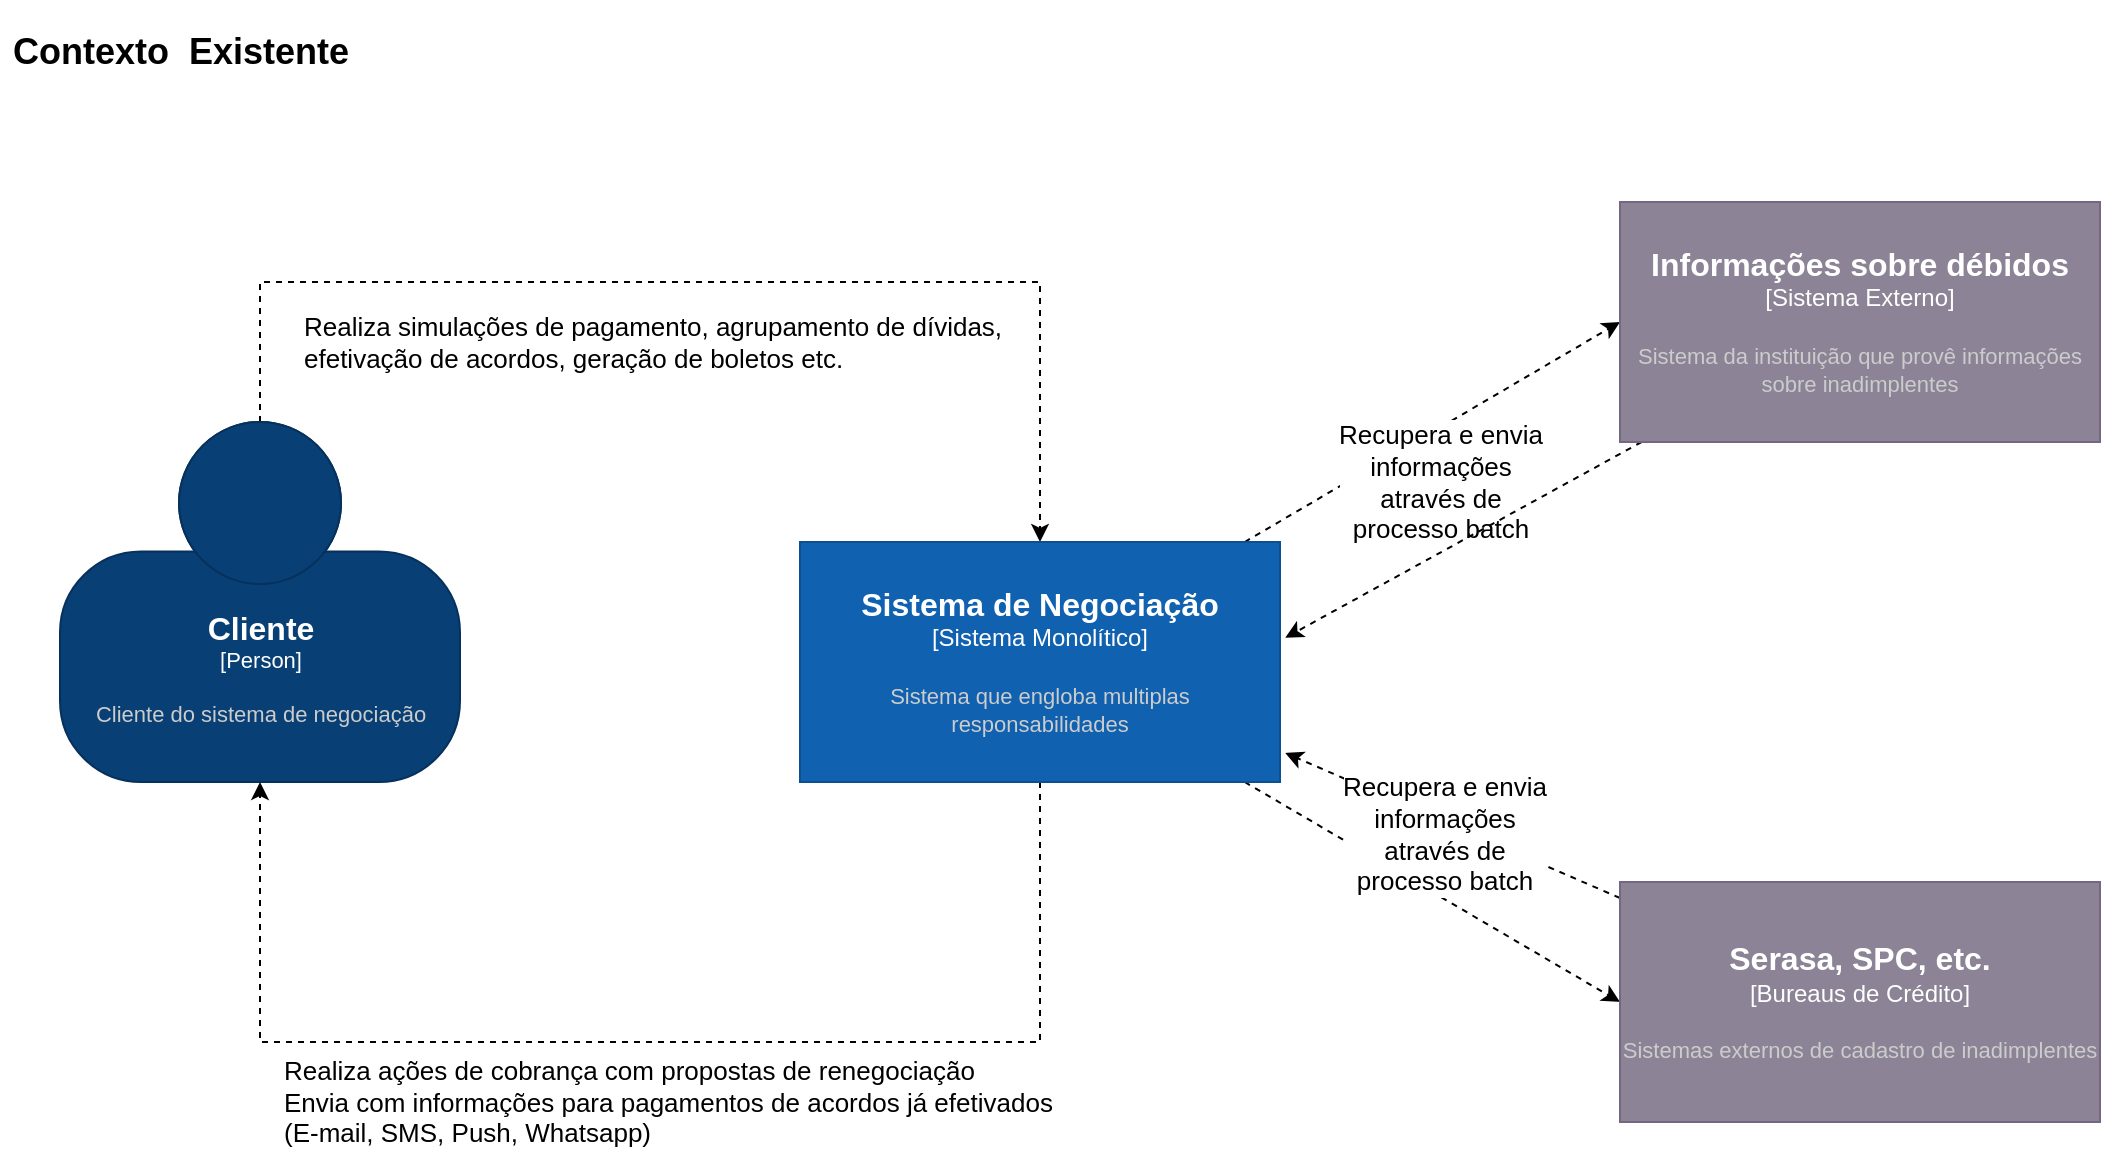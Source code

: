<mxfile>
    <diagram id="vwwQ8WGMWeFYuftNzn4D" name="Page-1">
        <mxGraphModel dx="1672" dy="798" grid="1" gridSize="10" guides="1" tooltips="1" connect="1" arrows="1" fold="1" page="1" pageScale="1" pageWidth="1100" pageHeight="850" background="none" math="0" shadow="0">
            <root>
                <mxCell id="0"/>
                <mxCell id="1" parent="0"/>
                <mxCell id="8" style="edgeStyle=none;html=1;dashed=1;rounded=0;" parent="1" source="3" target="4" edge="1">
                    <mxGeometry relative="1" as="geometry">
                        <mxPoint x="510" y="240" as="targetPoint"/>
                        <Array as="points">
                            <mxPoint x="130" y="140"/>
                            <mxPoint x="520" y="140"/>
                        </Array>
                    </mxGeometry>
                </mxCell>
                <object placeholders="1" c4Name="Cliente" c4Type="Person" c4Description="Cliente do sistema de negociação" label="&lt;font style=&quot;font-size: 16px&quot;&gt;&lt;b&gt;%c4Name%&lt;/b&gt;&lt;/font&gt;&lt;div&gt;[%c4Type%]&lt;/div&gt;&lt;br&gt;&lt;div&gt;&lt;font style=&quot;font-size: 11px&quot;&gt;&lt;font color=&quot;#cccccc&quot;&gt;%c4Description%&lt;/font&gt;&lt;/div&gt;" id="3">
                    <mxCell style="html=1;fontSize=11;dashed=0;whitespace=wrap;fillColor=#083F75;strokeColor=#06315C;fontColor=#ffffff;shape=mxgraph.c4.person2;align=center;metaEdit=1;points=[[0.5,0,0],[1,0.5,0],[1,0.75,0],[0.75,1,0],[0.5,1,0],[0.25,1,0],[0,0.75,0],[0,0.5,0]];resizable=0;rounded=0;" parent="1" vertex="1">
                        <mxGeometry x="30" y="210" width="200" height="180" as="geometry"/>
                    </mxCell>
                </object>
                <mxCell id="6" style="edgeStyle=none;html=1;entryX=0;entryY=0.5;entryDx=0;entryDy=0;entryPerimeter=0;dashed=1;rounded=0;" parent="1" source="4" target="5" edge="1">
                    <mxGeometry relative="1" as="geometry"/>
                </mxCell>
                <mxCell id="7" value="Recupera e envia&lt;br&gt;informações&lt;br style=&quot;font-size: 13px&quot;&gt;através de &lt;br&gt;processo batch" style="edgeLabel;html=1;align=center;verticalAlign=middle;resizable=0;points=[];fontSize=13;rounded=0;" parent="6" vertex="1" connectable="0">
                    <mxGeometry x="-0.212" relative="1" as="geometry">
                        <mxPoint x="24" y="13" as="offset"/>
                    </mxGeometry>
                </mxCell>
                <mxCell id="9" style="edgeStyle=none;html=1;entryX=0.5;entryY=1;entryDx=0;entryDy=0;entryPerimeter=0;dashed=1;rounded=0;" parent="1" source="4" target="3" edge="1">
                    <mxGeometry relative="1" as="geometry">
                        <Array as="points">
                            <mxPoint x="520" y="520"/>
                            <mxPoint x="130" y="520"/>
                        </Array>
                    </mxGeometry>
                </mxCell>
                <mxCell id="10" value="Realiza ações de cobrança com propostas de renegociação&lt;br&gt;&lt;div&gt;Envia com informações para pagamentos de acordos já efetivados&lt;/div&gt;&lt;div&gt;(E-mail, SMS, Push, Whatsapp)&lt;/div&gt;" style="edgeLabel;html=1;align=left;verticalAlign=middle;resizable=0;points=[];fontSize=13;rounded=0;" parent="9" vertex="1" connectable="0">
                    <mxGeometry x="0.08" y="-4" relative="1" as="geometry">
                        <mxPoint x="-159" y="34" as="offset"/>
                    </mxGeometry>
                </mxCell>
                <mxCell id="14" style="edgeStyle=none;html=1;entryX=0;entryY=0.5;entryDx=0;entryDy=0;entryPerimeter=0;dashed=1;fontSize=13;rounded=0;" parent="1" source="4" target="13" edge="1">
                    <mxGeometry relative="1" as="geometry"/>
                </mxCell>
                <object placeholders="1" c4Name="Sistema de Negociação" c4Type="Sistema Monolítico" c4Description="Sistema que engloba multiplas responsabilidades" label="&lt;font style=&quot;font-size: 16px&quot;&gt;&lt;b&gt;%c4Name%&lt;/b&gt;&lt;/font&gt;&lt;div&gt;[%c4Type%]&lt;/div&gt;&lt;br&gt;&lt;div&gt;&lt;font style=&quot;font-size: 11px&quot;&gt;&lt;font color=&quot;#cccccc&quot;&gt;%c4Description%&lt;/font&gt;&lt;/div&gt;" id="4">
                    <mxCell style="rounded=0;whiteSpace=wrap;html=1;labelBackgroundColor=none;fillColor=#1061B0;fontColor=#ffffff;align=center;arcSize=10;strokeColor=#0D5091;metaEdit=1;resizable=0;points=[[0.25,0,0],[0.5,0,0],[0.75,0,0],[1,0.25,0],[1,0.5,0],[1,0.75,0],[0.75,1,0],[0.5,1,0],[0.25,1,0],[0,0.75,0],[0,0.5,0],[0,0.25,0]];" parent="1" vertex="1">
                        <mxGeometry x="400" y="270" width="240" height="120" as="geometry"/>
                    </mxCell>
                </object>
                <mxCell id="17" style="edgeStyle=none;html=1;entryX=1.011;entryY=0.399;entryDx=0;entryDy=0;entryPerimeter=0;dashed=1;fontSize=13;rounded=0;" parent="1" source="5" target="4" edge="1">
                    <mxGeometry relative="1" as="geometry"/>
                </mxCell>
                <object placeholders="1" c4Name="Informações sobre débidos" c4Type="Sistema Externo" c4Description="Sistema da instituição que provê informações sobre inadimplentes" label="&lt;font style=&quot;font-size: 16px&quot;&gt;&lt;b&gt;%c4Name%&lt;/b&gt;&lt;/font&gt;&lt;div&gt;[%c4Type%]&lt;/div&gt;&lt;br&gt;&lt;div&gt;&lt;font style=&quot;font-size: 11px&quot;&gt;&lt;font color=&quot;#cccccc&quot;&gt;%c4Description%&lt;/font&gt;&lt;/div&gt;" id="5">
                    <mxCell style="rounded=0;whiteSpace=wrap;html=1;labelBackgroundColor=none;fillColor=#8C8496;fontColor=#ffffff;align=center;arcSize=10;strokeColor=#736782;metaEdit=1;resizable=0;points=[[0.25,0,0],[0.5,0,0],[0.75,0,0],[1,0.25,0],[1,0.5,0],[1,0.75,0],[0.75,1,0],[0.5,1,0],[0.25,1,0],[0,0.75,0],[0,0.5,0],[0,0.25,0]];" parent="1" vertex="1">
                        <mxGeometry x="810" y="100" width="240" height="120" as="geometry"/>
                    </mxCell>
                </object>
                <mxCell id="12" value="&lt;font style=&quot;font-size: 13px&quot;&gt;Realiza simulações de pagamento, agrupamento de dívidas,&lt;br&gt;efetivação de acordos, geração de boletos etc.&lt;/font&gt;" style="edgeLabel;html=1;align=left;verticalAlign=middle;resizable=0;points=[];rounded=0;" parent="1" vertex="1" connectable="0">
                    <mxGeometry x="150.002" y="170" as="geometry"/>
                </mxCell>
                <mxCell id="18" style="edgeStyle=none;html=1;entryX=1.011;entryY=0.879;entryDx=0;entryDy=0;entryPerimeter=0;dashed=1;fontSize=13;rounded=0;" parent="1" source="13" target="4" edge="1">
                    <mxGeometry relative="1" as="geometry"/>
                </mxCell>
                <object placeholders="1" c4Name="Serasa, SPC, etc." c4Type="Bureaus de Crédito" c4Description="Sistemas externos de cadastro de inadimplentes" label="&lt;font style=&quot;font-size: 16px&quot;&gt;&lt;b&gt;%c4Name%&lt;/b&gt;&lt;/font&gt;&lt;div&gt;[%c4Type%]&lt;/div&gt;&lt;br&gt;&lt;div&gt;&lt;font style=&quot;font-size: 11px&quot;&gt;&lt;font color=&quot;#cccccc&quot;&gt;%c4Description%&lt;/font&gt;&lt;/div&gt;" id="13">
                    <mxCell style="rounded=0;whiteSpace=wrap;html=1;labelBackgroundColor=none;fillColor=#8C8496;fontColor=#ffffff;align=center;arcSize=10;strokeColor=#736782;metaEdit=1;resizable=0;points=[[0.25,0,0],[0.5,0,0],[0.75,0,0],[1,0.25,0],[1,0.5,0],[1,0.75,0],[0.75,1,0],[0.5,1,0],[0.25,1,0],[0,0.75,0],[0,0.5,0],[0,0.25,0]];" parent="1" vertex="1">
                        <mxGeometry x="810" y="440" width="240" height="120" as="geometry"/>
                    </mxCell>
                </object>
                <mxCell id="16" value="Recupera e envia&lt;br&gt;informações&lt;br style=&quot;font-size: 13px&quot;&gt;através de &lt;br&gt;processo batch" style="edgeLabel;html=1;align=center;verticalAlign=middle;resizable=0;points=[];fontSize=13;rounded=0;" parent="1" vertex="1" connectable="0">
                    <mxGeometry x="730.003" y="169.998" as="geometry">
                        <mxPoint x="-8" y="246" as="offset"/>
                    </mxGeometry>
                </mxCell>
                <mxCell id="19" value="&lt;h2&gt;&lt;b&gt;Contexto&amp;nbsp; Existente&lt;/b&gt;&lt;/h2&gt;" style="text;html=1;align=center;verticalAlign=middle;resizable=0;points=[];autosize=1;fillColor=default;gradientColor=none;" vertex="1" parent="1">
                    <mxGeometry width="180" height="50" as="geometry"/>
                </mxCell>
            </root>
        </mxGraphModel>
    </diagram>
</mxfile>